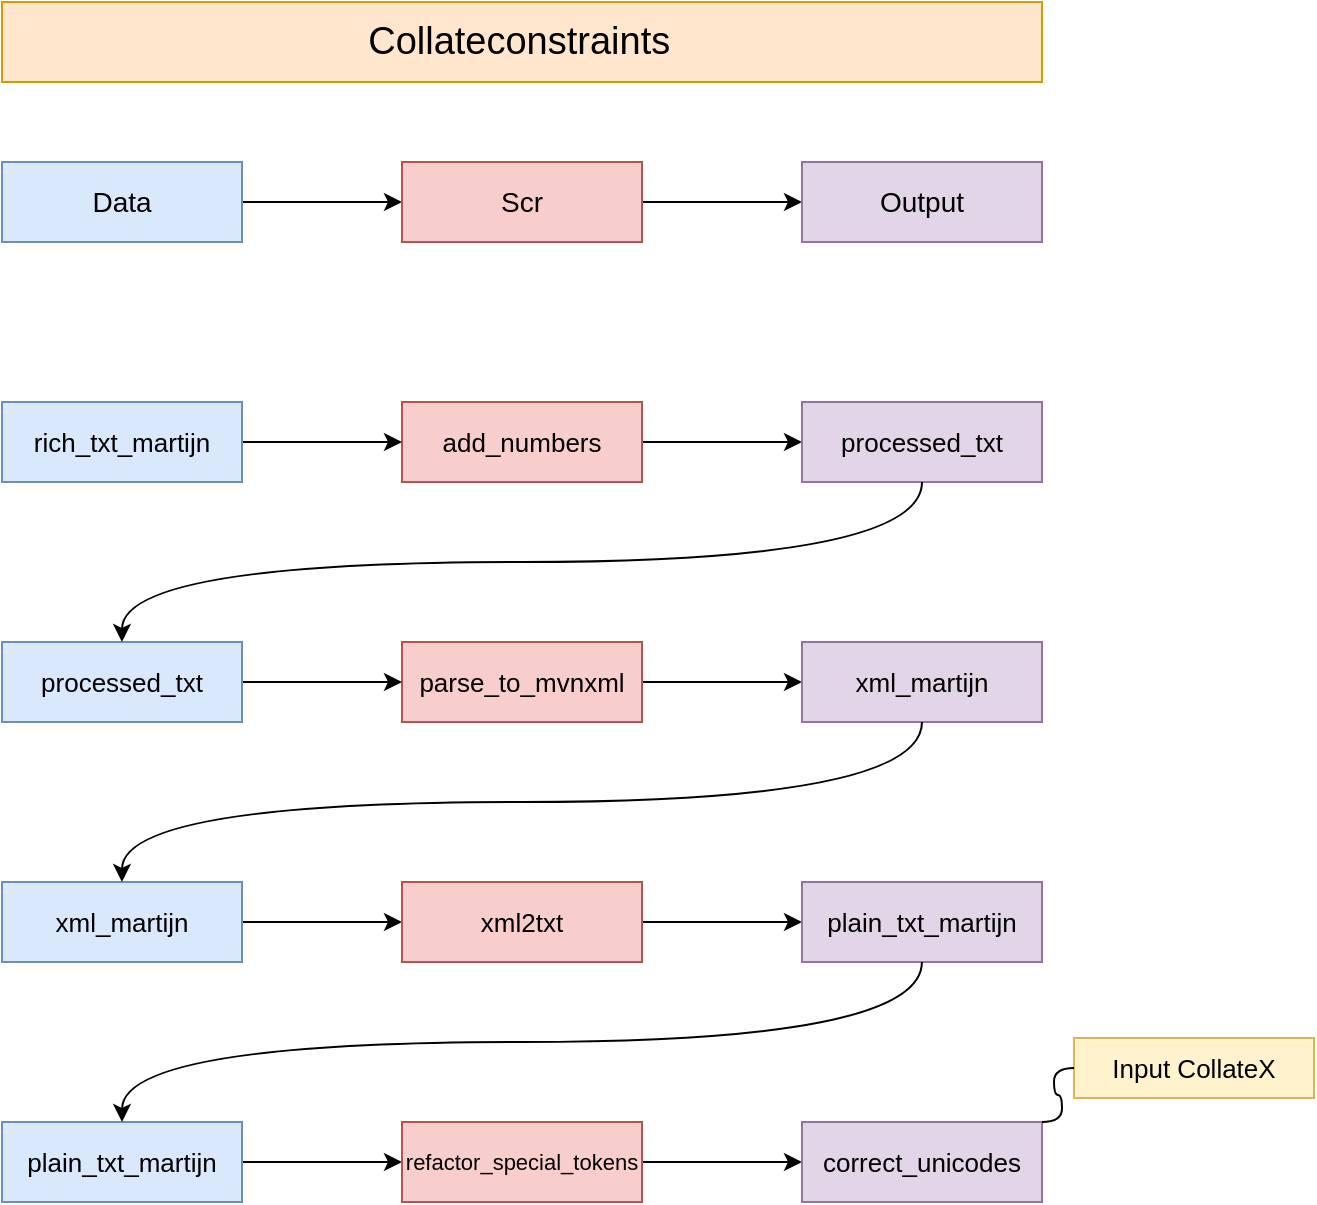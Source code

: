 <mxfile version="18.0.3" type="github">
  <diagram id="C5RBs43oDa-KdzZeNtuy" name="Page-1">
    <mxGraphModel dx="1298" dy="724" grid="1" gridSize="10" guides="1" tooltips="1" connect="1" arrows="1" fold="1" page="1" pageScale="1" pageWidth="827" pageHeight="1169" math="0" shadow="0">
      <root>
        <mxCell id="WIyWlLk6GJQsqaUBKTNV-0" />
        <mxCell id="WIyWlLk6GJQsqaUBKTNV-1" parent="WIyWlLk6GJQsqaUBKTNV-0" />
        <mxCell id="BGEB7Nlq4xb6rphe5Ihx-1" value="" style="edgeStyle=orthogonalEdgeStyle;rounded=0;orthogonalLoop=1;jettySize=auto;html=1;curved=1;" edge="1" parent="WIyWlLk6GJQsqaUBKTNV-1" source="WIyWlLk6GJQsqaUBKTNV-3" target="BGEB7Nlq4xb6rphe5Ihx-0">
          <mxGeometry relative="1" as="geometry" />
        </mxCell>
        <mxCell id="WIyWlLk6GJQsqaUBKTNV-3" value="Data" style="rounded=0;whiteSpace=wrap;html=1;fontSize=14;glass=0;strokeWidth=1;shadow=0;fillColor=#dae8fc;strokeColor=#6c8ebf;gradientColor=none;" parent="WIyWlLk6GJQsqaUBKTNV-1" vertex="1">
          <mxGeometry x="160" y="120" width="120" height="40" as="geometry" />
        </mxCell>
        <mxCell id="BGEB7Nlq4xb6rphe5Ihx-11" value="" style="edgeStyle=orthogonalEdgeStyle;rounded=0;orthogonalLoop=1;jettySize=auto;html=1;curved=1;" edge="1" parent="WIyWlLk6GJQsqaUBKTNV-1" source="WIyWlLk6GJQsqaUBKTNV-7" target="BGEB7Nlq4xb6rphe5Ihx-10">
          <mxGeometry relative="1" as="geometry" />
        </mxCell>
        <mxCell id="WIyWlLk6GJQsqaUBKTNV-7" value="add_numbers" style="rounded=0;whiteSpace=wrap;html=1;fontSize=13;glass=0;strokeWidth=1;shadow=0;fillColor=#f8cecc;strokeColor=#b85450;" parent="WIyWlLk6GJQsqaUBKTNV-1" vertex="1">
          <mxGeometry x="360" y="240" width="120" height="40" as="geometry" />
        </mxCell>
        <mxCell id="BGEB7Nlq4xb6rphe5Ihx-23" value="" style="edgeStyle=orthogonalEdgeStyle;rounded=0;orthogonalLoop=1;jettySize=auto;html=1;strokeColor=#000000;curved=1;" edge="1" parent="WIyWlLk6GJQsqaUBKTNV-1" source="WIyWlLk6GJQsqaUBKTNV-11" target="BGEB7Nlq4xb6rphe5Ihx-22">
          <mxGeometry relative="1" as="geometry" />
        </mxCell>
        <mxCell id="WIyWlLk6GJQsqaUBKTNV-11" value="xml_martijn" style="rounded=0;whiteSpace=wrap;html=1;fontSize=13;glass=0;strokeWidth=1;shadow=0;fillColor=#dae8fc;strokeColor=#6c8ebf;" parent="WIyWlLk6GJQsqaUBKTNV-1" vertex="1">
          <mxGeometry x="160" y="480" width="120" height="40" as="geometry" />
        </mxCell>
        <mxCell id="BGEB7Nlq4xb6rphe5Ihx-21" value="" style="edgeStyle=orthogonalEdgeStyle;rounded=0;orthogonalLoop=1;jettySize=auto;html=1;strokeColor=#000000;curved=1;" edge="1" parent="WIyWlLk6GJQsqaUBKTNV-1" source="WIyWlLk6GJQsqaUBKTNV-12" target="BGEB7Nlq4xb6rphe5Ihx-20">
          <mxGeometry relative="1" as="geometry" />
        </mxCell>
        <mxCell id="WIyWlLk6GJQsqaUBKTNV-12" value="parse_to_mvnxml" style="rounded=0;whiteSpace=wrap;html=1;fontSize=13;glass=0;strokeWidth=1;shadow=0;fillColor=#f8cecc;strokeColor=#b85450;" parent="WIyWlLk6GJQsqaUBKTNV-1" vertex="1">
          <mxGeometry x="360" y="360" width="120" height="40" as="geometry" />
        </mxCell>
        <mxCell id="BGEB7Nlq4xb6rphe5Ihx-3" value="" style="edgeStyle=orthogonalEdgeStyle;rounded=0;orthogonalLoop=1;jettySize=auto;html=1;curved=1;" edge="1" parent="WIyWlLk6GJQsqaUBKTNV-1" source="BGEB7Nlq4xb6rphe5Ihx-0" target="BGEB7Nlq4xb6rphe5Ihx-2">
          <mxGeometry relative="1" as="geometry" />
        </mxCell>
        <mxCell id="BGEB7Nlq4xb6rphe5Ihx-0" value="Scr" style="whiteSpace=wrap;html=1;rounded=0;glass=0;strokeWidth=1;shadow=0;fillColor=#f8cecc;strokeColor=#b85450;fontSize=14;" vertex="1" parent="WIyWlLk6GJQsqaUBKTNV-1">
          <mxGeometry x="360" y="120" width="120" height="40" as="geometry" />
        </mxCell>
        <mxCell id="BGEB7Nlq4xb6rphe5Ihx-2" value="Output" style="whiteSpace=wrap;html=1;rounded=0;glass=0;strokeWidth=1;shadow=0;fillColor=#e1d5e7;strokeColor=#9673a6;fontSize=14;" vertex="1" parent="WIyWlLk6GJQsqaUBKTNV-1">
          <mxGeometry x="560" y="120" width="120" height="40" as="geometry" />
        </mxCell>
        <mxCell id="BGEB7Nlq4xb6rphe5Ihx-13" value="" style="edgeStyle=orthogonalEdgeStyle;rounded=0;orthogonalLoop=1;jettySize=auto;html=1;curved=1;" edge="1" parent="WIyWlLk6GJQsqaUBKTNV-1" source="BGEB7Nlq4xb6rphe5Ihx-9" target="WIyWlLk6GJQsqaUBKTNV-7">
          <mxGeometry relative="1" as="geometry" />
        </mxCell>
        <mxCell id="BGEB7Nlq4xb6rphe5Ihx-9" value="rich_txt_martijn" style="rounded=0;whiteSpace=wrap;html=1;fillColor=#dae8fc;strokeColor=#6c8ebf;fontSize=13;" vertex="1" parent="WIyWlLk6GJQsqaUBKTNV-1">
          <mxGeometry x="160" y="240" width="120" height="40" as="geometry" />
        </mxCell>
        <mxCell id="BGEB7Nlq4xb6rphe5Ihx-10" value="processed_txt" style="whiteSpace=wrap;html=1;fillColor=#e1d5e7;strokeColor=#9673a6;rounded=0;glass=0;strokeWidth=1;shadow=0;fontSize=13;" vertex="1" parent="WIyWlLk6GJQsqaUBKTNV-1">
          <mxGeometry x="560" y="240" width="120" height="40" as="geometry" />
        </mxCell>
        <mxCell id="BGEB7Nlq4xb6rphe5Ihx-19" value="" style="edgeStyle=orthogonalEdgeStyle;rounded=0;orthogonalLoop=1;jettySize=auto;html=1;strokeColor=#000000;curved=1;" edge="1" parent="WIyWlLk6GJQsqaUBKTNV-1" source="BGEB7Nlq4xb6rphe5Ihx-12" target="WIyWlLk6GJQsqaUBKTNV-12">
          <mxGeometry relative="1" as="geometry" />
        </mxCell>
        <mxCell id="BGEB7Nlq4xb6rphe5Ihx-12" value="processed_txt" style="rounded=0;whiteSpace=wrap;html=1;fillColor=#dae8fc;strokeColor=#6c8ebf;fontSize=13;" vertex="1" parent="WIyWlLk6GJQsqaUBKTNV-1">
          <mxGeometry x="160" y="360" width="120" height="40" as="geometry" />
        </mxCell>
        <mxCell id="BGEB7Nlq4xb6rphe5Ihx-20" value="xml_martijn" style="whiteSpace=wrap;html=1;rounded=0;glass=0;strokeWidth=1;shadow=0;fillColor=#e1d5e7;strokeColor=#9673a6;fontSize=13;" vertex="1" parent="WIyWlLk6GJQsqaUBKTNV-1">
          <mxGeometry x="560" y="360" width="120" height="40" as="geometry" />
        </mxCell>
        <mxCell id="BGEB7Nlq4xb6rphe5Ihx-25" value="" style="edgeStyle=orthogonalEdgeStyle;rounded=0;orthogonalLoop=1;jettySize=auto;html=1;strokeColor=#000000;curved=1;" edge="1" parent="WIyWlLk6GJQsqaUBKTNV-1" source="BGEB7Nlq4xb6rphe5Ihx-22" target="BGEB7Nlq4xb6rphe5Ihx-24">
          <mxGeometry relative="1" as="geometry" />
        </mxCell>
        <mxCell id="BGEB7Nlq4xb6rphe5Ihx-22" value="xml2txt" style="whiteSpace=wrap;html=1;fillColor=#f8cecc;strokeColor=#b85450;rounded=0;glass=0;strokeWidth=1;shadow=0;fontSize=13;" vertex="1" parent="WIyWlLk6GJQsqaUBKTNV-1">
          <mxGeometry x="360" y="480" width="120" height="40" as="geometry" />
        </mxCell>
        <mxCell id="BGEB7Nlq4xb6rphe5Ihx-24" value="plain_txt_martijn" style="whiteSpace=wrap;html=1;fillColor=#e1d5e7;strokeColor=#9673a6;rounded=0;glass=0;strokeWidth=1;shadow=0;fontSize=13;" vertex="1" parent="WIyWlLk6GJQsqaUBKTNV-1">
          <mxGeometry x="560" y="480" width="120" height="40" as="geometry" />
        </mxCell>
        <mxCell id="BGEB7Nlq4xb6rphe5Ihx-28" value="" style="edgeStyle=orthogonalEdgeStyle;rounded=0;orthogonalLoop=1;jettySize=auto;html=1;strokeColor=#000000;curved=1;" edge="1" parent="WIyWlLk6GJQsqaUBKTNV-1" source="BGEB7Nlq4xb6rphe5Ihx-26" target="BGEB7Nlq4xb6rphe5Ihx-27">
          <mxGeometry relative="1" as="geometry" />
        </mxCell>
        <mxCell id="BGEB7Nlq4xb6rphe5Ihx-26" value="plain_txt_martijn" style="rounded=0;whiteSpace=wrap;html=1;fillColor=#dae8fc;strokeColor=#6c8ebf;fontSize=13;" vertex="1" parent="WIyWlLk6GJQsqaUBKTNV-1">
          <mxGeometry x="160" y="600" width="120" height="40" as="geometry" />
        </mxCell>
        <mxCell id="BGEB7Nlq4xb6rphe5Ihx-30" value="" style="edgeStyle=orthogonalEdgeStyle;rounded=0;orthogonalLoop=1;jettySize=auto;html=1;strokeColor=#000000;curved=1;" edge="1" parent="WIyWlLk6GJQsqaUBKTNV-1" source="BGEB7Nlq4xb6rphe5Ihx-27" target="BGEB7Nlq4xb6rphe5Ihx-29">
          <mxGeometry relative="1" as="geometry" />
        </mxCell>
        <mxCell id="BGEB7Nlq4xb6rphe5Ihx-27" value="refactor_special_tokens" style="whiteSpace=wrap;html=1;rounded=0;fillColor=#f8cecc;strokeColor=#b85450;fontSize=11;" vertex="1" parent="WIyWlLk6GJQsqaUBKTNV-1">
          <mxGeometry x="360" y="600" width="120" height="40" as="geometry" />
        </mxCell>
        <mxCell id="BGEB7Nlq4xb6rphe5Ihx-29" value="correct_unicodes" style="whiteSpace=wrap;html=1;rounded=0;fillColor=#e1d5e7;strokeColor=#9673a6;fontSize=13;" vertex="1" parent="WIyWlLk6GJQsqaUBKTNV-1">
          <mxGeometry x="560" y="600" width="120" height="40" as="geometry" />
        </mxCell>
        <mxCell id="BGEB7Nlq4xb6rphe5Ihx-35" style="edgeStyle=orthogonalEdgeStyle;rounded=0;orthogonalLoop=1;jettySize=auto;html=1;exitX=0.5;exitY=1;exitDx=0;exitDy=0;fontSize=10;strokeColor=#000000;curved=1;" edge="1" parent="WIyWlLk6GJQsqaUBKTNV-1" source="WIyWlLk6GJQsqaUBKTNV-3" target="WIyWlLk6GJQsqaUBKTNV-3">
          <mxGeometry relative="1" as="geometry" />
        </mxCell>
        <mxCell id="BGEB7Nlq4xb6rphe5Ihx-45" value="&lt;font style=&quot;font-size: 19px;&quot;&gt;Collateconstraints&lt;/font&gt;&amp;nbsp;" style="rounded=0;whiteSpace=wrap;html=1;fontSize=10;fillColor=#ffe6cc;strokeColor=#d79b00;" vertex="1" parent="WIyWlLk6GJQsqaUBKTNV-1">
          <mxGeometry x="160" y="40" width="520" height="40" as="geometry" />
        </mxCell>
        <mxCell id="BGEB7Nlq4xb6rphe5Ihx-49" style="edgeStyle=orthogonalEdgeStyle;rounded=0;orthogonalLoop=1;jettySize=auto;html=1;entryX=0.5;entryY=0;entryDx=0;entryDy=0;fontSize=19;strokeColor=#000000;curved=1;" edge="1" parent="WIyWlLk6GJQsqaUBKTNV-1" source="BGEB7Nlq4xb6rphe5Ihx-10">
          <mxGeometry relative="1" as="geometry">
            <mxPoint x="619.97" y="320" as="sourcePoint" />
            <mxPoint x="219.97" y="360" as="targetPoint" />
            <Array as="points">
              <mxPoint x="620" y="320" />
              <mxPoint x="220" y="320" />
            </Array>
          </mxGeometry>
        </mxCell>
        <mxCell id="BGEB7Nlq4xb6rphe5Ihx-50" style="edgeStyle=orthogonalEdgeStyle;rounded=0;orthogonalLoop=1;jettySize=auto;html=1;exitX=0.5;exitY=1;exitDx=0;exitDy=0;entryX=0.5;entryY=0;entryDx=0;entryDy=0;fontSize=19;strokeColor=#000000;curved=1;" edge="1" parent="WIyWlLk6GJQsqaUBKTNV-1" source="BGEB7Nlq4xb6rphe5Ihx-20">
          <mxGeometry relative="1" as="geometry">
            <mxPoint x="619.97" y="440" as="sourcePoint" />
            <mxPoint x="219.97" y="480" as="targetPoint" />
            <Array as="points">
              <mxPoint x="620" y="440" />
              <mxPoint x="220" y="440" />
            </Array>
          </mxGeometry>
        </mxCell>
        <mxCell id="BGEB7Nlq4xb6rphe5Ihx-51" style="edgeStyle=orthogonalEdgeStyle;rounded=0;orthogonalLoop=1;jettySize=auto;html=1;exitX=0.5;exitY=1;exitDx=0;exitDy=0;entryX=0.5;entryY=0;entryDx=0;entryDy=0;fontSize=19;strokeColor=#000000;curved=1;" edge="1" parent="WIyWlLk6GJQsqaUBKTNV-1" target="BGEB7Nlq4xb6rphe5Ihx-26">
          <mxGeometry relative="1" as="geometry">
            <mxPoint x="619.97" y="520" as="sourcePoint" />
            <mxPoint x="219.97" y="560" as="targetPoint" />
            <Array as="points">
              <mxPoint x="620" y="560" />
              <mxPoint x="220" y="560" />
            </Array>
          </mxGeometry>
        </mxCell>
        <mxCell id="BGEB7Nlq4xb6rphe5Ihx-58" value="Input CollateX" style="whiteSpace=wrap;html=1;rounded=0;arcSize=50;align=center;verticalAlign=middle;strokeWidth=1;autosize=1;spacing=4;treeFolding=1;treeMoving=1;newEdgeStyle={&quot;edgeStyle&quot;:&quot;entityRelationEdgeStyle&quot;,&quot;startArrow&quot;:&quot;none&quot;,&quot;endArrow&quot;:&quot;none&quot;,&quot;segment&quot;:10,&quot;curved&quot;:1};fontSize=13;fillColor=#fff2cc;strokeColor=#d6b656;" vertex="1" parent="WIyWlLk6GJQsqaUBKTNV-1">
          <mxGeometry x="696" y="558" width="120" height="30" as="geometry" />
        </mxCell>
        <mxCell id="BGEB7Nlq4xb6rphe5Ihx-59" value="" style="edgeStyle=entityRelationEdgeStyle;startArrow=none;endArrow=none;segment=10;curved=1;rounded=0;fontSize=13;strokeColor=#000000;" edge="1" target="BGEB7Nlq4xb6rphe5Ihx-58" parent="WIyWlLk6GJQsqaUBKTNV-1">
          <mxGeometry relative="1" as="geometry">
            <mxPoint x="680" y="600" as="sourcePoint" />
          </mxGeometry>
        </mxCell>
      </root>
    </mxGraphModel>
  </diagram>
</mxfile>

